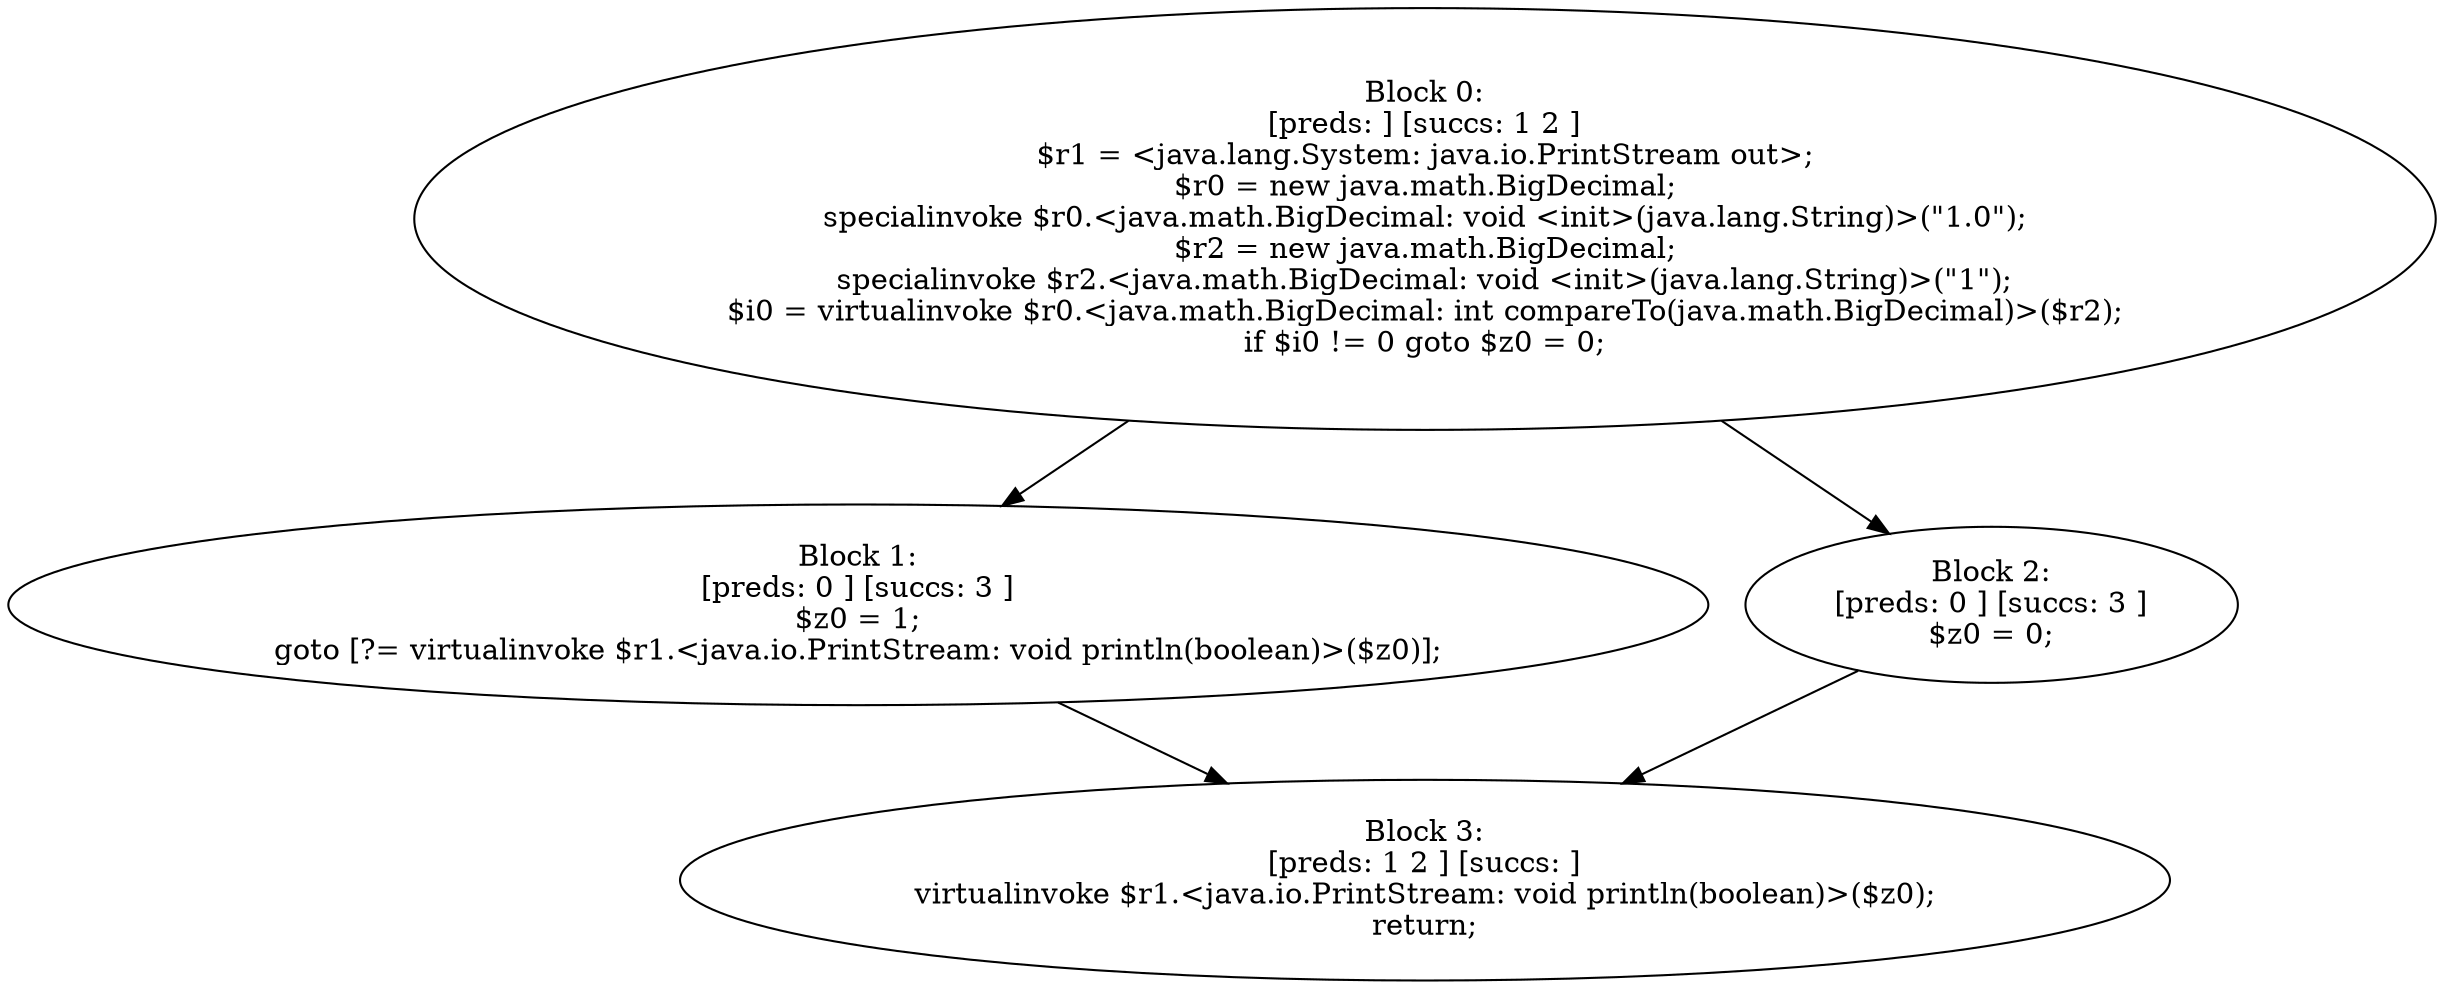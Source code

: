 digraph "unitGraph" {
    "Block 0:
[preds: ] [succs: 1 2 ]
$r1 = <java.lang.System: java.io.PrintStream out>;
$r0 = new java.math.BigDecimal;
specialinvoke $r0.<java.math.BigDecimal: void <init>(java.lang.String)>(\"1.0\");
$r2 = new java.math.BigDecimal;
specialinvoke $r2.<java.math.BigDecimal: void <init>(java.lang.String)>(\"1\");
$i0 = virtualinvoke $r0.<java.math.BigDecimal: int compareTo(java.math.BigDecimal)>($r2);
if $i0 != 0 goto $z0 = 0;
"
    "Block 1:
[preds: 0 ] [succs: 3 ]
$z0 = 1;
goto [?= virtualinvoke $r1.<java.io.PrintStream: void println(boolean)>($z0)];
"
    "Block 2:
[preds: 0 ] [succs: 3 ]
$z0 = 0;
"
    "Block 3:
[preds: 1 2 ] [succs: ]
virtualinvoke $r1.<java.io.PrintStream: void println(boolean)>($z0);
return;
"
    "Block 0:
[preds: ] [succs: 1 2 ]
$r1 = <java.lang.System: java.io.PrintStream out>;
$r0 = new java.math.BigDecimal;
specialinvoke $r0.<java.math.BigDecimal: void <init>(java.lang.String)>(\"1.0\");
$r2 = new java.math.BigDecimal;
specialinvoke $r2.<java.math.BigDecimal: void <init>(java.lang.String)>(\"1\");
$i0 = virtualinvoke $r0.<java.math.BigDecimal: int compareTo(java.math.BigDecimal)>($r2);
if $i0 != 0 goto $z0 = 0;
"->"Block 1:
[preds: 0 ] [succs: 3 ]
$z0 = 1;
goto [?= virtualinvoke $r1.<java.io.PrintStream: void println(boolean)>($z0)];
";
    "Block 0:
[preds: ] [succs: 1 2 ]
$r1 = <java.lang.System: java.io.PrintStream out>;
$r0 = new java.math.BigDecimal;
specialinvoke $r0.<java.math.BigDecimal: void <init>(java.lang.String)>(\"1.0\");
$r2 = new java.math.BigDecimal;
specialinvoke $r2.<java.math.BigDecimal: void <init>(java.lang.String)>(\"1\");
$i0 = virtualinvoke $r0.<java.math.BigDecimal: int compareTo(java.math.BigDecimal)>($r2);
if $i0 != 0 goto $z0 = 0;
"->"Block 2:
[preds: 0 ] [succs: 3 ]
$z0 = 0;
";
    "Block 1:
[preds: 0 ] [succs: 3 ]
$z0 = 1;
goto [?= virtualinvoke $r1.<java.io.PrintStream: void println(boolean)>($z0)];
"->"Block 3:
[preds: 1 2 ] [succs: ]
virtualinvoke $r1.<java.io.PrintStream: void println(boolean)>($z0);
return;
";
    "Block 2:
[preds: 0 ] [succs: 3 ]
$z0 = 0;
"->"Block 3:
[preds: 1 2 ] [succs: ]
virtualinvoke $r1.<java.io.PrintStream: void println(boolean)>($z0);
return;
";
}
